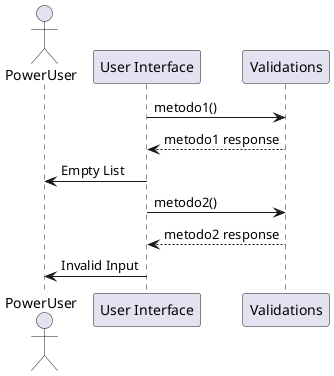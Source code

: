 @startuml
actor PowerUser

participant "User Interface" as A
participant "Validations" as B




A -> B: metodo1()

B --> A: metodo1 response

A -> PowerUser: Empty List

A -> B: metodo2()

B --> A: metodo2 response

A -> PowerUser: Invalid Input
@enduml